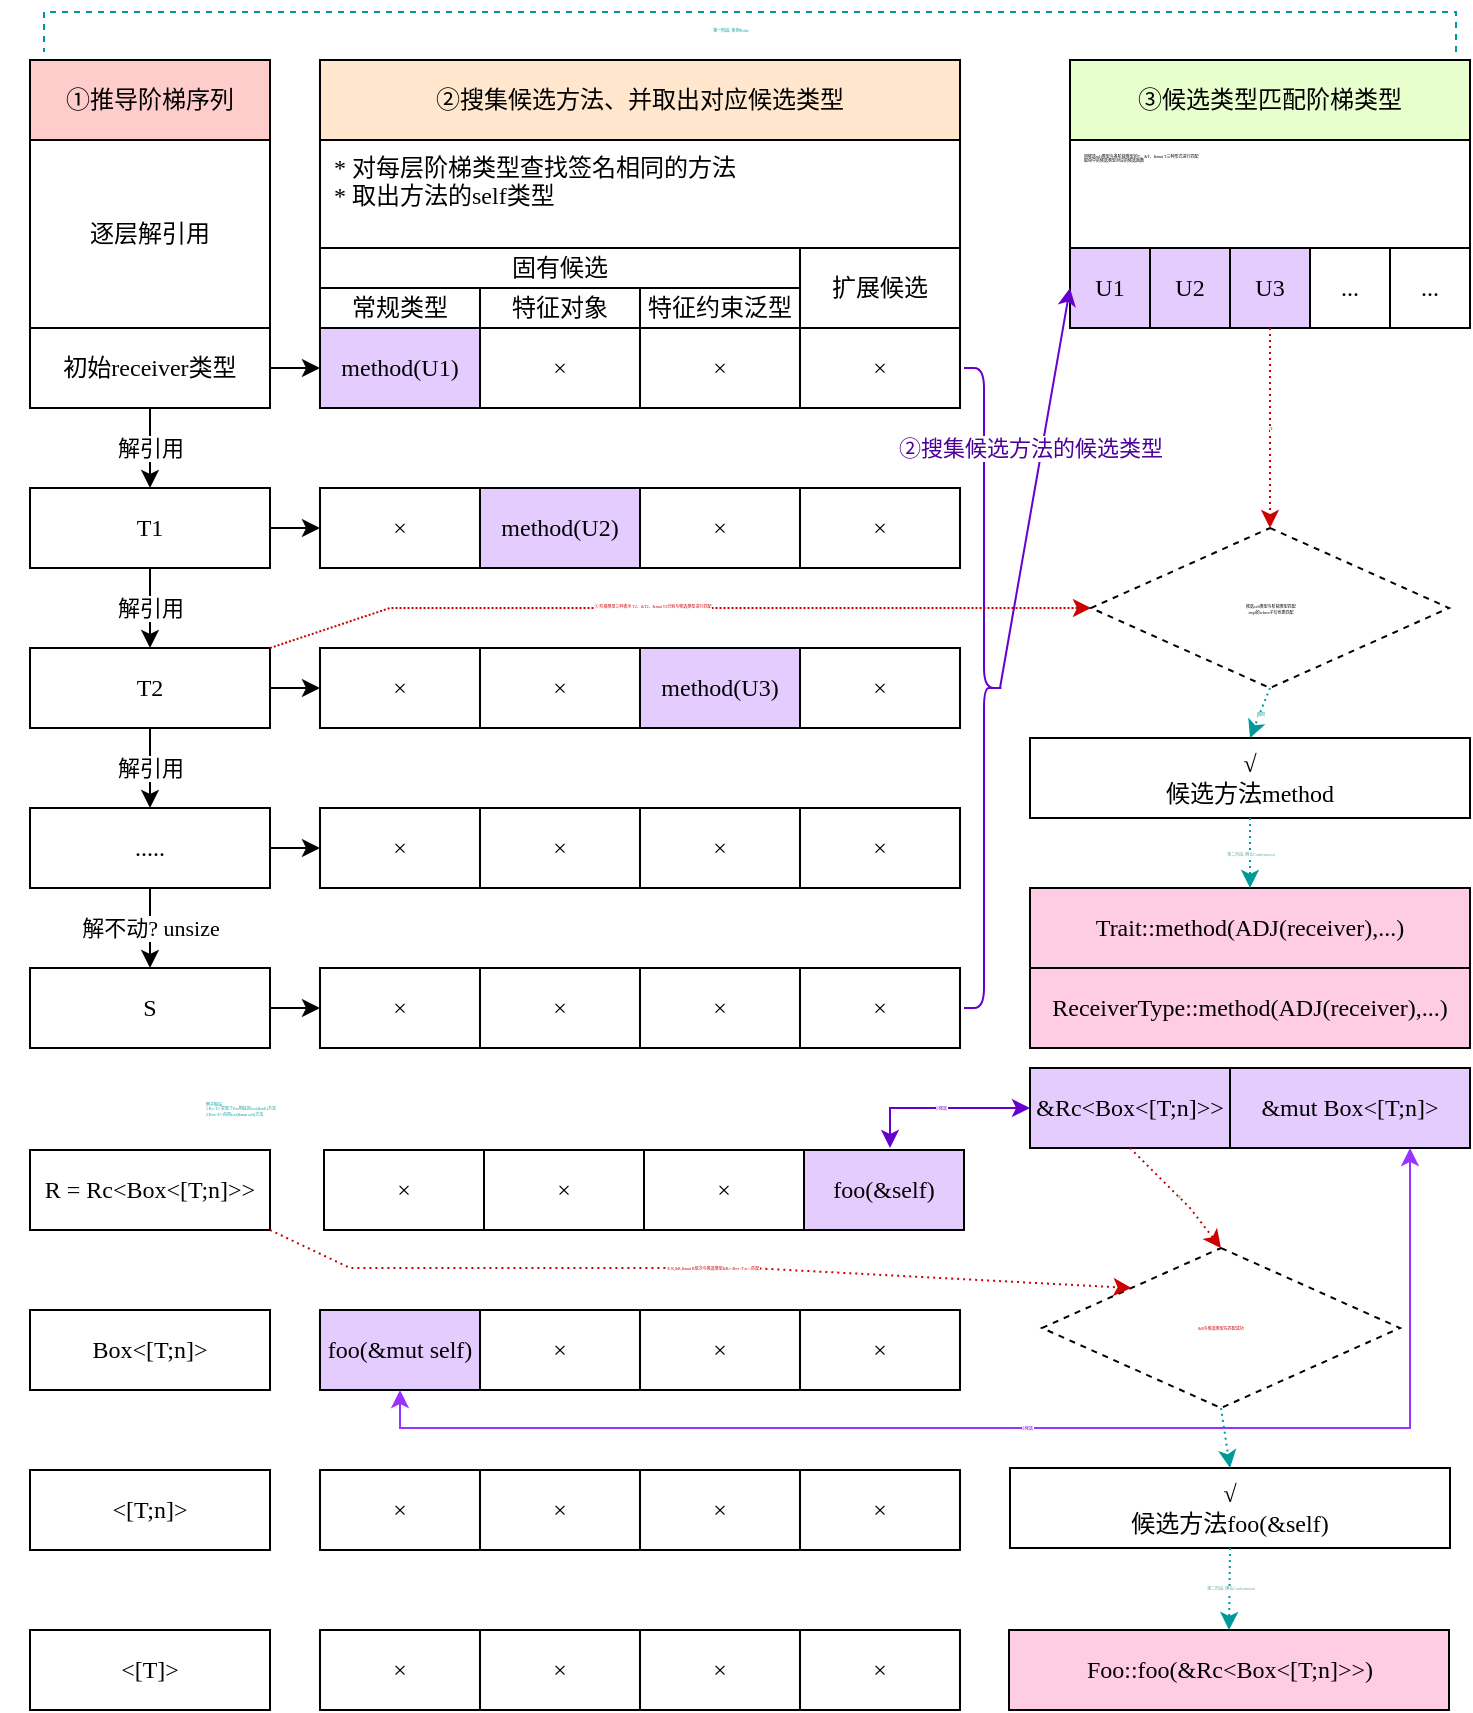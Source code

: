 <mxfile version="20.6.2" type="device"><diagram id="Sn-oRwMit3vJk5hkS-m0" name="第 1 页"><mxGraphModel dx="1718" dy="948" grid="0" gridSize="10" guides="1" tooltips="1" connect="1" arrows="1" fold="1" page="1" pageScale="1" pageWidth="827" pageHeight="1169" math="0" shadow="0"><root><mxCell id="0"/><mxCell id="1" parent="0"/><mxCell id="tW_epuvJnyyt-oAe9HP5-1" value="初始receiver类型" style="rounded=0;whiteSpace=wrap;html=1;fontFamily=Tahoma;" parent="1" vertex="1"><mxGeometry x="40" y="240" width="120" height="40" as="geometry"/></mxCell><mxCell id="tW_epuvJnyyt-oAe9HP5-2" value="逐层解引用" style="rounded=0;whiteSpace=wrap;html=1;align=center;verticalAlign=middle;fontFamily=Tahoma;" parent="1" vertex="1"><mxGeometry x="40" y="146" width="120" height="94" as="geometry"/></mxCell><mxCell id="tW_epuvJnyyt-oAe9HP5-3" value="T1" style="rounded=0;whiteSpace=wrap;html=1;fontFamily=Tahoma;" parent="1" vertex="1"><mxGeometry x="40" y="320" width="120" height="40" as="geometry"/></mxCell><mxCell id="tW_epuvJnyyt-oAe9HP5-4" value="T2" style="rounded=0;whiteSpace=wrap;html=1;fontFamily=Tahoma;" parent="1" vertex="1"><mxGeometry x="40" y="400" width="120" height="40" as="geometry"/></mxCell><mxCell id="tW_epuvJnyyt-oAe9HP5-5" value="解引用" style="endArrow=classic;html=1;rounded=0;exitX=0.5;exitY=1;exitDx=0;exitDy=0;entryX=0.5;entryY=0;entryDx=0;entryDy=0;fontFamily=Tahoma;" parent="1" source="tW_epuvJnyyt-oAe9HP5-1" target="tW_epuvJnyyt-oAe9HP5-3" edge="1"><mxGeometry width="50" height="50" relative="1" as="geometry"><mxPoint x="290" y="446" as="sourcePoint"/><mxPoint x="340" y="396" as="targetPoint"/></mxGeometry></mxCell><mxCell id="tW_epuvJnyyt-oAe9HP5-6" value="解引用" style="endArrow=classic;html=1;rounded=0;exitX=0.5;exitY=1;exitDx=0;exitDy=0;entryX=0.5;entryY=0;entryDx=0;entryDy=0;fontFamily=Tahoma;" parent="1" source="tW_epuvJnyyt-oAe9HP5-3" target="tW_epuvJnyyt-oAe9HP5-4" edge="1"><mxGeometry width="50" height="50" relative="1" as="geometry"><mxPoint x="430" y="496" as="sourcePoint"/><mxPoint x="480" y="446" as="targetPoint"/></mxGeometry></mxCell><mxCell id="tW_epuvJnyyt-oAe9HP5-7" value="S" style="rounded=0;whiteSpace=wrap;html=1;fontFamily=Tahoma;" parent="1" vertex="1"><mxGeometry x="40" y="560" width="120" height="40" as="geometry"/></mxCell><mxCell id="tW_epuvJnyyt-oAe9HP5-9" value="....." style="rounded=0;whiteSpace=wrap;html=1;fontFamily=Tahoma;" parent="1" vertex="1"><mxGeometry x="40" y="480" width="120" height="40" as="geometry"/></mxCell><mxCell id="tW_epuvJnyyt-oAe9HP5-10" value="解引用" style="endArrow=classic;html=1;rounded=0;exitX=0.5;exitY=1;exitDx=0;exitDy=0;entryX=0.5;entryY=0;entryDx=0;entryDy=0;fontFamily=Tahoma;" parent="1" source="tW_epuvJnyyt-oAe9HP5-4" target="tW_epuvJnyyt-oAe9HP5-9" edge="1"><mxGeometry width="50" height="50" relative="1" as="geometry"><mxPoint x="370" y="656" as="sourcePoint"/><mxPoint x="420" y="606" as="targetPoint"/></mxGeometry></mxCell><mxCell id="tW_epuvJnyyt-oAe9HP5-11" value="解不动? unsize" style="endArrow=classic;html=1;rounded=0;exitX=0.5;exitY=1;exitDx=0;exitDy=0;fontFamily=Tahoma;" parent="1" source="tW_epuvJnyyt-oAe9HP5-9" target="tW_epuvJnyyt-oAe9HP5-7" edge="1"><mxGeometry width="50" height="50" relative="1" as="geometry"><mxPoint x="320" y="646" as="sourcePoint"/><mxPoint x="370" y="596" as="targetPoint"/></mxGeometry></mxCell><mxCell id="tW_epuvJnyyt-oAe9HP5-14" value="* 对每层阶梯类型查找签名相同的方法&lt;br&gt;* 取出方法的self类型" style="rounded=0;whiteSpace=wrap;html=1;align=left;verticalAlign=top;fontFamily=Tahoma;spacingLeft=5;" parent="1" vertex="1"><mxGeometry x="185" y="146" width="320" height="94" as="geometry"/></mxCell><mxCell id="tW_epuvJnyyt-oAe9HP5-13" value="固有候选" style="rounded=0;whiteSpace=wrap;html=1;fontFamily=Tahoma;" parent="1" vertex="1"><mxGeometry x="185" y="200" width="240" height="20" as="geometry"/></mxCell><mxCell id="tW_epuvJnyyt-oAe9HP5-16" value="扩展候选" style="rounded=0;whiteSpace=wrap;html=1;fontFamily=Tahoma;" parent="1" vertex="1"><mxGeometry x="425" y="200" width="80" height="40" as="geometry"/></mxCell><mxCell id="tW_epuvJnyyt-oAe9HP5-17" value="×" style="rounded=0;whiteSpace=wrap;html=1;fontFamily=Tahoma;" parent="1" vertex="1"><mxGeometry x="185" y="320" width="80" height="40" as="geometry"/></mxCell><mxCell id="tW_epuvJnyyt-oAe9HP5-18" value="method(U2)" style="rounded=0;whiteSpace=wrap;html=1;fontFamily=Tahoma;fillColor=#E5CCFF;" parent="1" vertex="1"><mxGeometry x="265" y="320" width="80" height="40" as="geometry"/></mxCell><mxCell id="tW_epuvJnyyt-oAe9HP5-19" value="×" style="rounded=0;whiteSpace=wrap;html=1;fontFamily=Tahoma;" parent="1" vertex="1"><mxGeometry x="345" y="320" width="80" height="40" as="geometry"/></mxCell><mxCell id="tW_epuvJnyyt-oAe9HP5-20" value="×" style="rounded=0;whiteSpace=wrap;html=1;fontFamily=Tahoma;" parent="1" vertex="1"><mxGeometry x="185" y="400" width="80" height="40" as="geometry"/></mxCell><mxCell id="tW_epuvJnyyt-oAe9HP5-21" value="×" style="rounded=0;whiteSpace=wrap;html=1;fontFamily=Tahoma;" parent="1" vertex="1"><mxGeometry x="265" y="400" width="80" height="40" as="geometry"/></mxCell><mxCell id="tW_epuvJnyyt-oAe9HP5-22" value="method(U3)" style="rounded=0;whiteSpace=wrap;html=1;fontFamily=Tahoma;fillColor=#E5CCFF;" parent="1" vertex="1"><mxGeometry x="345" y="400" width="80" height="40" as="geometry"/></mxCell><mxCell id="tW_epuvJnyyt-oAe9HP5-23" value="×" style="rounded=0;whiteSpace=wrap;html=1;fontFamily=Tahoma;" parent="1" vertex="1"><mxGeometry x="185" y="480" width="80" height="40" as="geometry"/></mxCell><mxCell id="tW_epuvJnyyt-oAe9HP5-24" value="×" style="rounded=0;whiteSpace=wrap;html=1;fontFamily=Tahoma;" parent="1" vertex="1"><mxGeometry x="265" y="480" width="80" height="40" as="geometry"/></mxCell><mxCell id="tW_epuvJnyyt-oAe9HP5-25" value="×" style="rounded=0;whiteSpace=wrap;html=1;fontFamily=Tahoma;" parent="1" vertex="1"><mxGeometry x="345" y="480" width="80" height="40" as="geometry"/></mxCell><mxCell id="tW_epuvJnyyt-oAe9HP5-26" value="×" style="rounded=0;whiteSpace=wrap;html=1;fontFamily=Tahoma;" parent="1" vertex="1"><mxGeometry x="185" y="560" width="80" height="40" as="geometry"/></mxCell><mxCell id="tW_epuvJnyyt-oAe9HP5-27" value="×" style="rounded=0;whiteSpace=wrap;html=1;fontFamily=Tahoma;" parent="1" vertex="1"><mxGeometry x="265" y="560" width="80" height="40" as="geometry"/></mxCell><mxCell id="tW_epuvJnyyt-oAe9HP5-28" value="×" style="rounded=0;whiteSpace=wrap;html=1;fontFamily=Tahoma;" parent="1" vertex="1"><mxGeometry x="345" y="560" width="80" height="40" as="geometry"/></mxCell><mxCell id="tW_epuvJnyyt-oAe9HP5-29" value="①推导阶梯序列" style="rounded=0;whiteSpace=wrap;html=1;fontFamily=Tahoma;fillColor=#FFCCCC;" parent="1" vertex="1"><mxGeometry x="40" y="106" width="120" height="40" as="geometry"/></mxCell><mxCell id="tW_epuvJnyyt-oAe9HP5-30" value="②搜集候选方法、并取出对应候选类型" style="rounded=0;whiteSpace=wrap;html=1;fontFamily=Tahoma;fillColor=#FFE6CC;" parent="1" vertex="1"><mxGeometry x="185" y="106" width="320" height="40" as="geometry"/></mxCell><mxCell id="tW_epuvJnyyt-oAe9HP5-31" value="常规类型" style="rounded=0;whiteSpace=wrap;html=1;fontFamily=Tahoma;" parent="1" vertex="1"><mxGeometry x="185" y="220" width="80" height="20" as="geometry"/></mxCell><mxCell id="tW_epuvJnyyt-oAe9HP5-32" value="特征对象" style="rounded=0;whiteSpace=wrap;html=1;fontFamily=Tahoma;" parent="1" vertex="1"><mxGeometry x="265" y="220" width="80" height="20" as="geometry"/></mxCell><mxCell id="tW_epuvJnyyt-oAe9HP5-33" value="特征约束泛型" style="rounded=0;whiteSpace=wrap;html=1;fontFamily=Tahoma;" parent="1" vertex="1"><mxGeometry x="345" y="220" width="80" height="20" as="geometry"/></mxCell><mxCell id="tW_epuvJnyyt-oAe9HP5-34" value="" style="endArrow=classic;html=1;rounded=0;exitX=1;exitY=0.5;exitDx=0;exitDy=0;fontFamily=Tahoma;" parent="1" source="tW_epuvJnyyt-oAe9HP5-3" target="tW_epuvJnyyt-oAe9HP5-17" edge="1"><mxGeometry width="50" height="50" relative="1" as="geometry"><mxPoint x="-30" y="430" as="sourcePoint"/><mxPoint x="20" y="380" as="targetPoint"/></mxGeometry></mxCell><mxCell id="tW_epuvJnyyt-oAe9HP5-35" value="" style="endArrow=classic;html=1;rounded=0;exitX=1;exitY=0.5;exitDx=0;exitDy=0;entryX=0;entryY=0.5;entryDx=0;entryDy=0;fontFamily=Tahoma;" parent="1" source="tW_epuvJnyyt-oAe9HP5-4" target="tW_epuvJnyyt-oAe9HP5-20" edge="1"><mxGeometry width="50" height="50" relative="1" as="geometry"><mxPoint x="170" y="356" as="sourcePoint"/><mxPoint x="210.0" y="356" as="targetPoint"/></mxGeometry></mxCell><mxCell id="tW_epuvJnyyt-oAe9HP5-36" value="" style="endArrow=classic;html=1;rounded=0;exitX=1;exitY=0.5;exitDx=0;exitDy=0;entryX=0;entryY=0.5;entryDx=0;entryDy=0;fontFamily=Tahoma;" parent="1" source="tW_epuvJnyyt-oAe9HP5-9" target="tW_epuvJnyyt-oAe9HP5-23" edge="1"><mxGeometry width="50" height="50" relative="1" as="geometry"><mxPoint x="180" y="366" as="sourcePoint"/><mxPoint x="220.0" y="366" as="targetPoint"/></mxGeometry></mxCell><mxCell id="tW_epuvJnyyt-oAe9HP5-37" value="" style="endArrow=classic;html=1;rounded=0;exitX=1;exitY=0.5;exitDx=0;exitDy=0;entryX=0;entryY=0.5;entryDx=0;entryDy=0;fontFamily=Tahoma;" parent="1" source="tW_epuvJnyyt-oAe9HP5-7" target="tW_epuvJnyyt-oAe9HP5-26" edge="1"><mxGeometry width="50" height="50" relative="1" as="geometry"><mxPoint x="170" y="516" as="sourcePoint"/><mxPoint x="210.0" y="516" as="targetPoint"/></mxGeometry></mxCell><mxCell id="tW_epuvJnyyt-oAe9HP5-45" value="×" style="rounded=0;whiteSpace=wrap;html=1;fontFamily=Tahoma;" parent="1" vertex="1"><mxGeometry x="425" y="320" width="80" height="40" as="geometry"/></mxCell><mxCell id="tW_epuvJnyyt-oAe9HP5-46" value="×" style="rounded=0;whiteSpace=wrap;html=1;fontFamily=Tahoma;" parent="1" vertex="1"><mxGeometry x="425" y="400" width="80" height="40" as="geometry"/></mxCell><mxCell id="tW_epuvJnyyt-oAe9HP5-47" value="×" style="rounded=0;whiteSpace=wrap;html=1;fontFamily=Tahoma;" parent="1" vertex="1"><mxGeometry x="425" y="480" width="80" height="40" as="geometry"/></mxCell><mxCell id="tW_epuvJnyyt-oAe9HP5-48" value="×" style="rounded=0;whiteSpace=wrap;html=1;fontFamily=Tahoma;" parent="1" vertex="1"><mxGeometry x="425" y="560" width="80" height="40" as="geometry"/></mxCell><mxCell id="tW_epuvJnyyt-oAe9HP5-49" value="method(U1)" style="rounded=0;whiteSpace=wrap;html=1;fontFamily=Tahoma;fillColor=#E5CCFF;" parent="1" vertex="1"><mxGeometry x="185" y="240" width="80" height="40" as="geometry"/></mxCell><mxCell id="tW_epuvJnyyt-oAe9HP5-50" value="" style="rounded=0;whiteSpace=wrap;html=1;fontFamily=Tahoma;" parent="1" vertex="1"><mxGeometry x="265" y="240" width="80" height="40" as="geometry"/></mxCell><mxCell id="tW_epuvJnyyt-oAe9HP5-51" value="×" style="rounded=0;whiteSpace=wrap;html=1;fontFamily=Tahoma;" parent="1" vertex="1"><mxGeometry x="265" y="240" width="80" height="40" as="geometry"/></mxCell><mxCell id="tW_epuvJnyyt-oAe9HP5-52" value="×" style="rounded=0;whiteSpace=wrap;html=1;fontFamily=Tahoma;" parent="1" vertex="1"><mxGeometry x="345" y="240" width="80" height="40" as="geometry"/></mxCell><mxCell id="tW_epuvJnyyt-oAe9HP5-53" value="×" style="rounded=0;whiteSpace=wrap;html=1;fontFamily=Tahoma;" parent="1" vertex="1"><mxGeometry x="425" y="240" width="80" height="40" as="geometry"/></mxCell><mxCell id="tW_epuvJnyyt-oAe9HP5-54" value="用候选self类型与各阶梯类型的T、&amp;amp;T、&amp;amp;mut T三种形式进行匹配&lt;br&gt;取命中的候选类型对应的候选函数" style="rounded=0;whiteSpace=wrap;html=1;align=left;verticalAlign=top;fontFamily=Tahoma;fontSize=2;spacingLeft=5;" parent="1" vertex="1"><mxGeometry x="560" y="146" width="200" height="94" as="geometry"/></mxCell><mxCell id="tW_epuvJnyyt-oAe9HP5-55" value="③候选类型匹配阶梯类型" style="rounded=0;whiteSpace=wrap;html=1;fontFamily=Tahoma;fillColor=#E6FFCC;" parent="1" vertex="1"><mxGeometry x="560" y="106" width="200" height="40" as="geometry"/></mxCell><mxCell id="tW_epuvJnyyt-oAe9HP5-56" value="" style="shape=curlyBracket;whiteSpace=wrap;html=1;rounded=1;flipH=1;labelPosition=right;verticalLabelPosition=middle;align=left;verticalAlign=middle;fontFamily=Tahoma;strokeColor=#6600CC;fillColor=#6600CC;" parent="1" vertex="1"><mxGeometry x="507" y="260" width="20" height="320" as="geometry"/></mxCell><mxCell id="tW_epuvJnyyt-oAe9HP5-57" value="U2" style="rounded=0;whiteSpace=wrap;html=1;fontFamily=Tahoma;fillColor=#E5CCFF;" parent="1" vertex="1"><mxGeometry x="600" y="200" width="40" height="40" as="geometry"/></mxCell><mxCell id="tW_epuvJnyyt-oAe9HP5-58" value="U1" style="rounded=0;whiteSpace=wrap;html=1;fontFamily=Tahoma;fillColor=#E5CCFF;" parent="1" vertex="1"><mxGeometry x="560" y="200" width="40" height="40" as="geometry"/></mxCell><mxCell id="tW_epuvJnyyt-oAe9HP5-59" value="U3" style="rounded=0;whiteSpace=wrap;html=1;fontFamily=Tahoma;fillColor=#E5CCFF;" parent="1" vertex="1"><mxGeometry x="640" y="200" width="40" height="40" as="geometry"/></mxCell><mxCell id="tW_epuvJnyyt-oAe9HP5-60" value="&lt;font&gt;②搜集候选方法的候选类型&lt;/font&gt;" style="endArrow=classic;html=1;rounded=0;fontFamily=Tahoma;entryX=0;entryY=0.5;entryDx=0;entryDy=0;strokeColor=#6600CC;exitX=0.1;exitY=0.5;exitDx=0;exitDy=0;exitPerimeter=0;fontColor=#4C0099;" parent="1" source="tW_epuvJnyyt-oAe9HP5-56" target="tW_epuvJnyyt-oAe9HP5-58" edge="1"><mxGeometry x="0.19" y="6" width="50" height="50" relative="1" as="geometry"><mxPoint x="570" y="480" as="sourcePoint"/><mxPoint x="620" y="430" as="targetPoint"/><mxPoint as="offset"/></mxGeometry></mxCell><mxCell id="tW_epuvJnyyt-oAe9HP5-61" value="" style="endArrow=classic;html=1;rounded=0;exitX=1;exitY=0.5;exitDx=0;exitDy=0;fontFamily=Tahoma;entryX=0;entryY=0.5;entryDx=0;entryDy=0;" parent="1" source="tW_epuvJnyyt-oAe9HP5-1" target="tW_epuvJnyyt-oAe9HP5-49" edge="1"><mxGeometry width="50" height="50" relative="1" as="geometry"><mxPoint x="170" y="350" as="sourcePoint"/><mxPoint x="210" y="350" as="targetPoint"/></mxGeometry></mxCell><mxCell id="tW_epuvJnyyt-oAe9HP5-62" value="..." style="rounded=0;whiteSpace=wrap;html=1;fontFamily=Tahoma;" parent="1" vertex="1"><mxGeometry x="680" y="200" width="40" height="40" as="geometry"/></mxCell><mxCell id="tW_epuvJnyyt-oAe9HP5-63" value="..." style="rounded=0;whiteSpace=wrap;html=1;fontFamily=Tahoma;" parent="1" vertex="1"><mxGeometry x="720" y="200" width="40" height="40" as="geometry"/></mxCell><mxCell id="tW_epuvJnyyt-oAe9HP5-64" value="√&lt;br&gt;候选方法method" style="rounded=0;whiteSpace=wrap;html=1;fontFamily=Tahoma;" parent="1" vertex="1"><mxGeometry x="540" y="445" width="220" height="40" as="geometry"/></mxCell><mxCell id="tW_epuvJnyyt-oAe9HP5-66" value="Trait::method(ADJ(receiver),...)" style="rounded=0;whiteSpace=wrap;html=1;fontFamily=Tahoma;fillColor=#FFCCE6;" parent="1" vertex="1"><mxGeometry x="540" y="520" width="220" height="40" as="geometry"/></mxCell><mxCell id="tW_epuvJnyyt-oAe9HP5-67" value="" style="endArrow=classic;html=1;rounded=0;fontFamily=Tahoma;fontSize=2;entryX=0;entryY=0.5;entryDx=0;entryDy=0;exitX=1;exitY=0;exitDx=0;exitDy=0;strokeColor=#CC0000;dashed=1;dashPattern=1 1;fontColor=#CC0000;" parent="1" source="tW_epuvJnyyt-oAe9HP5-4" target="tW_epuvJnyyt-oAe9HP5-74" edge="1"><mxGeometry width="50" height="50" relative="1" as="geometry"><mxPoint x="570" y="470" as="sourcePoint"/><mxPoint x="620" y="420" as="targetPoint"/><Array as="points"><mxPoint x="220" y="380"/><mxPoint x="280" y="380"/><mxPoint x="400" y="380"/><mxPoint x="530" y="380"/></Array></mxGeometry></mxCell><mxCell id="tW_epuvJnyyt-oAe9HP5-68" value="&lt;font&gt;③ 阶梯类型三种表示 T2、&amp;amp;T2、&amp;amp;mut T2&lt;/font&gt;&lt;span style=&quot;&quot;&gt;分别与&lt;/span&gt;&lt;span style=&quot;&quot;&gt;候选类型&lt;/span&gt;&lt;font&gt;进行匹配&lt;/font&gt;" style="edgeLabel;html=1;align=center;verticalAlign=middle;resizable=0;points=[];fontSize=2;fontFamily=Tahoma;fontColor=#CC0000;" parent="tW_epuvJnyyt-oAe9HP5-67" vertex="1" connectable="0"><mxGeometry x="0.007" y="1" relative="1" as="geometry"><mxPoint x="-15" as="offset"/></mxGeometry></mxCell><mxCell id="tW_epuvJnyyt-oAe9HP5-69" value="ReceiverType::method(ADJ(receiver),...)" style="rounded=0;whiteSpace=wrap;html=1;fontFamily=Tahoma;fillColor=#FFCCE6;" parent="1" vertex="1"><mxGeometry x="540" y="560" width="220" height="40" as="geometry"/></mxCell><mxCell id="tW_epuvJnyyt-oAe9HP5-70" value="&lt;font color=&quot;#67ab9f&quot;&gt;第二阶段: 确认Confirmation&lt;/font&gt;" style="endArrow=classic;html=1;rounded=0;fontFamily=Tahoma;fontSize=2;exitX=0.5;exitY=1;exitDx=0;exitDy=0;entryX=0.5;entryY=0;entryDx=0;entryDy=0;strokeColor=#009999;dashed=1;dashPattern=1 2;" parent="1" source="tW_epuvJnyyt-oAe9HP5-64" target="tW_epuvJnyyt-oAe9HP5-66" edge="1"><mxGeometry width="50" height="50" relative="1" as="geometry"><mxPoint x="570" y="530" as="sourcePoint"/><mxPoint x="620" y="480" as="targetPoint"/></mxGeometry></mxCell><mxCell id="tW_epuvJnyyt-oAe9HP5-71" value="" style="strokeWidth=1;html=1;shape=mxgraph.flowchart.annotation_1;align=left;pointerEvents=1;strokeColor=#009999;fontFamily=Tahoma;fontSize=2;fontColor=#FF3399;fillColor=#FFCCE6;rotation=90;dashed=1;" parent="1" vertex="1"><mxGeometry x="390" y="-261" width="20" height="706" as="geometry"/></mxCell><mxCell id="tW_epuvJnyyt-oAe9HP5-72" value="&lt;font color=&quot;#009999&quot;&gt;第一阶段: 侦测Probe&lt;/font&gt;" style="text;html=1;align=center;verticalAlign=middle;resizable=0;points=[];autosize=1;strokeColor=none;fillColor=none;fontSize=2;fontFamily=Tahoma;fontColor=#FF3399;" parent="1" vertex="1"><mxGeometry x="325" y="76" width="130" height="30" as="geometry"/></mxCell><mxCell id="tW_epuvJnyyt-oAe9HP5-74" value="&lt;font color=&quot;#000000&quot;&gt;候选self类型与阶梯类型匹配&lt;br&gt;impl的where子句也要匹配&lt;br&gt;&lt;/font&gt;" style="rhombus;whiteSpace=wrap;html=1;dashed=1;strokeColor=#000000;strokeWidth=1;fontFamily=Tahoma;fontSize=2;fontColor=#009999;fillColor=none;" parent="1" vertex="1"><mxGeometry x="570.5" y="340" width="179" height="80" as="geometry"/></mxCell><mxCell id="tW_epuvJnyyt-oAe9HP5-79" value="③" style="endArrow=classic;html=1;rounded=0;dashed=1;strokeColor=#CC0000;fontFamily=Tahoma;fontSize=2;fontColor=#CC0000;exitX=0.5;exitY=1;exitDx=0;exitDy=0;entryX=0.5;entryY=0;entryDx=0;entryDy=0;dashPattern=1 2;" parent="1" source="tW_epuvJnyyt-oAe9HP5-59" target="tW_epuvJnyyt-oAe9HP5-74" edge="1"><mxGeometry width="50" height="50" relative="1" as="geometry"><mxPoint x="567" y="439" as="sourcePoint"/><mxPoint x="617" y="389" as="targetPoint"/></mxGeometry></mxCell><mxCell id="tW_epuvJnyyt-oAe9HP5-80" value="相同" style="endArrow=classic;html=1;rounded=0;dashed=1;strokeColor=#009999;fontFamily=Tahoma;fontSize=2;fontColor=#009999;exitX=0.5;exitY=1;exitDx=0;exitDy=0;entryX=0.5;entryY=0;entryDx=0;entryDy=0;dashPattern=1 2;" parent="1" source="tW_epuvJnyyt-oAe9HP5-74" target="tW_epuvJnyyt-oAe9HP5-64" edge="1"><mxGeometry width="50" height="50" relative="1" as="geometry"><mxPoint x="567" y="439" as="sourcePoint"/><mxPoint x="617" y="389" as="targetPoint"/></mxGeometry></mxCell><mxCell id="tW_epuvJnyyt-oAe9HP5-81" value="R = Rc&amp;lt;Box&amp;lt;[T;n]&amp;gt;&amp;gt;" style="rounded=0;whiteSpace=wrap;html=1;fontFamily=Tahoma;" parent="1" vertex="1"><mxGeometry x="40" y="651" width="120" height="40" as="geometry"/></mxCell><mxCell id="tW_epuvJnyyt-oAe9HP5-82" value="Box&amp;lt;[T;n]&amp;gt;" style="rounded=0;whiteSpace=wrap;html=1;fontFamily=Tahoma;" parent="1" vertex="1"><mxGeometry x="40" y="731" width="120" height="40" as="geometry"/></mxCell><mxCell id="tW_epuvJnyyt-oAe9HP5-83" value="&amp;lt;[T;n]&amp;gt;" style="rounded=0;whiteSpace=wrap;html=1;fontFamily=Tahoma;" parent="1" vertex="1"><mxGeometry x="40" y="811" width="120" height="40" as="geometry"/></mxCell><mxCell id="tW_epuvJnyyt-oAe9HP5-84" value="&amp;lt;[T]&amp;gt;" style="rounded=0;whiteSpace=wrap;html=1;fontFamily=Tahoma;" parent="1" vertex="1"><mxGeometry x="40" y="891" width="120" height="40" as="geometry"/></mxCell><mxCell id="tW_epuvJnyyt-oAe9HP5-85" value="×" style="rounded=0;whiteSpace=wrap;html=1;fontFamily=Tahoma;" parent="1" vertex="1"><mxGeometry x="187" y="651" width="80" height="40" as="geometry"/></mxCell><mxCell id="tW_epuvJnyyt-oAe9HP5-86" value="×" style="rounded=0;whiteSpace=wrap;html=1;fontFamily=Tahoma;" parent="1" vertex="1"><mxGeometry x="267" y="651" width="80" height="40" as="geometry"/></mxCell><mxCell id="tW_epuvJnyyt-oAe9HP5-87" value="×" style="rounded=0;whiteSpace=wrap;html=1;fontFamily=Tahoma;" parent="1" vertex="1"><mxGeometry x="347" y="651" width="80" height="40" as="geometry"/></mxCell><mxCell id="tW_epuvJnyyt-oAe9HP5-88" value="foo(&amp;amp;self)" style="rounded=0;whiteSpace=wrap;html=1;fontFamily=Tahoma;fillColor=#E5CCFF;" parent="1" vertex="1"><mxGeometry x="427" y="651" width="80" height="40" as="geometry"/></mxCell><mxCell id="tW_epuvJnyyt-oAe9HP5-89" value="foo(&amp;amp;mut self)" style="rounded=0;whiteSpace=wrap;html=1;fontFamily=Tahoma;fillColor=#E5CCFF;" parent="1" vertex="1"><mxGeometry x="185" y="731" width="80" height="40" as="geometry"/></mxCell><mxCell id="tW_epuvJnyyt-oAe9HP5-90" value="×" style="rounded=0;whiteSpace=wrap;html=1;fontFamily=Tahoma;" parent="1" vertex="1"><mxGeometry x="265" y="731" width="80" height="40" as="geometry"/></mxCell><mxCell id="tW_epuvJnyyt-oAe9HP5-91" value="×" style="rounded=0;whiteSpace=wrap;html=1;fontFamily=Tahoma;" parent="1" vertex="1"><mxGeometry x="345" y="731" width="80" height="40" as="geometry"/></mxCell><mxCell id="tW_epuvJnyyt-oAe9HP5-92" value="×" style="rounded=0;whiteSpace=wrap;html=1;fontFamily=Tahoma;" parent="1" vertex="1"><mxGeometry x="425" y="731" width="80" height="40" as="geometry"/></mxCell><mxCell id="tW_epuvJnyyt-oAe9HP5-93" value="×" style="rounded=0;whiteSpace=wrap;html=1;fontFamily=Tahoma;" parent="1" vertex="1"><mxGeometry x="185" y="811" width="80" height="40" as="geometry"/></mxCell><mxCell id="tW_epuvJnyyt-oAe9HP5-94" value="×" style="rounded=0;whiteSpace=wrap;html=1;fontFamily=Tahoma;" parent="1" vertex="1"><mxGeometry x="265" y="811" width="80" height="40" as="geometry"/></mxCell><mxCell id="tW_epuvJnyyt-oAe9HP5-95" value="×" style="rounded=0;whiteSpace=wrap;html=1;fontFamily=Tahoma;" parent="1" vertex="1"><mxGeometry x="345" y="811" width="80" height="40" as="geometry"/></mxCell><mxCell id="tW_epuvJnyyt-oAe9HP5-96" value="×" style="rounded=0;whiteSpace=wrap;html=1;fontFamily=Tahoma;" parent="1" vertex="1"><mxGeometry x="425" y="811" width="80" height="40" as="geometry"/></mxCell><mxCell id="tW_epuvJnyyt-oAe9HP5-97" value="×" style="rounded=0;whiteSpace=wrap;html=1;fontFamily=Tahoma;" parent="1" vertex="1"><mxGeometry x="185" y="891" width="80" height="40" as="geometry"/></mxCell><mxCell id="tW_epuvJnyyt-oAe9HP5-98" value="×" style="rounded=0;whiteSpace=wrap;html=1;fontFamily=Tahoma;" parent="1" vertex="1"><mxGeometry x="265" y="891" width="80" height="40" as="geometry"/></mxCell><mxCell id="tW_epuvJnyyt-oAe9HP5-99" value="×" style="rounded=0;whiteSpace=wrap;html=1;fontFamily=Tahoma;" parent="1" vertex="1"><mxGeometry x="345" y="891" width="80" height="40" as="geometry"/></mxCell><mxCell id="tW_epuvJnyyt-oAe9HP5-100" value="×" style="rounded=0;whiteSpace=wrap;html=1;fontFamily=Tahoma;" parent="1" vertex="1"><mxGeometry x="425" y="891" width="80" height="40" as="geometry"/></mxCell><mxCell id="tW_epuvJnyyt-oAe9HP5-101" value="&amp;amp;mut Box&amp;lt;[T;n]&amp;gt;" style="rounded=0;whiteSpace=wrap;html=1;fontFamily=Tahoma;fillColor=#E5CCFF;" parent="1" vertex="1"><mxGeometry x="640" y="610" width="120" height="40" as="geometry"/></mxCell><mxCell id="tW_epuvJnyyt-oAe9HP5-102" value="&amp;amp;Rc&amp;lt;Box&amp;lt;[T;n]&amp;gt;&amp;gt;" style="rounded=0;whiteSpace=wrap;html=1;fontFamily=Tahoma;fillColor=#E5CCFF;" parent="1" vertex="1"><mxGeometry x="540" y="610" width="100" height="40" as="geometry"/></mxCell><mxCell id="tW_epuvJnyyt-oAe9HP5-107" value="&lt;span style=&quot;color: rgb(204, 0, 0); background-color: rgb(255, 255, 255);&quot;&gt;&amp;amp;R与候选类型先匹配成功&lt;/span&gt;" style="rhombus;whiteSpace=wrap;html=1;dashed=1;strokeColor=#000000;strokeWidth=1;fontFamily=Tahoma;fontSize=2;fontColor=#009999;fillColor=none;" parent="1" vertex="1"><mxGeometry x="546" y="700" width="179" height="80" as="geometry"/></mxCell><mxCell id="tW_epuvJnyyt-oAe9HP5-108" value="③" style="endArrow=classic;html=1;rounded=0;dashed=1;dashPattern=1 2;strokeColor=#CC0000;fontFamily=Tahoma;fontSize=2;fontColor=#CC0000;exitX=0.5;exitY=1;exitDx=0;exitDy=0;entryX=0.5;entryY=0;entryDx=0;entryDy=0;" parent="1" source="tW_epuvJnyyt-oAe9HP5-102" target="tW_epuvJnyyt-oAe9HP5-107" edge="1"><mxGeometry width="50" height="50" relative="1" as="geometry"><mxPoint x="590" y="660" as="sourcePoint"/><mxPoint x="640" y="610" as="targetPoint"/><Array as="points"><mxPoint x="620" y="680"/></Array></mxGeometry></mxCell><mxCell id="tW_epuvJnyyt-oAe9HP5-109" value="" style="endArrow=classic;html=1;rounded=0;dashed=1;dashPattern=1 2;strokeColor=#CC0000;fontFamily=Tahoma;fontSize=2;fontColor=#CC0000;exitX=1;exitY=1;exitDx=0;exitDy=0;entryX=0;entryY=0;entryDx=0;entryDy=0;" parent="1" source="tW_epuvJnyyt-oAe9HP5-81" target="tW_epuvJnyyt-oAe9HP5-107" edge="1"><mxGeometry width="50" height="50" relative="1" as="geometry"><mxPoint x="590" y="660" as="sourcePoint"/><mxPoint x="640" y="610" as="targetPoint"/><Array as="points"><mxPoint x="200" y="710"/><mxPoint x="290" y="710"/><mxPoint x="400" y="710"/></Array></mxGeometry></mxCell><mxCell id="tW_epuvJnyyt-oAe9HP5-111" value="③ R,&amp;amp;R,&amp;amp;mut R依次与候选类型&amp;amp;Rc&amp;lt;Box&amp;lt;T;n&amp;gt;&amp;gt;匹配" style="edgeLabel;html=1;align=center;verticalAlign=middle;resizable=0;points=[];fontSize=2;fontFamily=Tahoma;fontColor=#CC0000;" parent="tW_epuvJnyyt-oAe9HP5-109" vertex="1" connectable="0"><mxGeometry x="0.036" relative="1" as="geometry"><mxPoint as="offset"/></mxGeometry></mxCell><mxCell id="tW_epuvJnyyt-oAe9HP5-112" value="√&lt;br&gt;候选方法foo(&amp;amp;self)" style="rounded=0;whiteSpace=wrap;html=1;fontFamily=Tahoma;" parent="1" vertex="1"><mxGeometry x="530" y="810" width="220" height="40" as="geometry"/></mxCell><mxCell id="tW_epuvJnyyt-oAe9HP5-113" value="Foo::foo(&amp;amp;Rc&amp;lt;Box&amp;lt;[T;n]&amp;gt;&amp;gt;)" style="rounded=0;whiteSpace=wrap;html=1;fontFamily=Tahoma;fillColor=#FFCCE6;" parent="1" vertex="1"><mxGeometry x="529.5" y="891" width="220" height="40" as="geometry"/></mxCell><mxCell id="tW_epuvJnyyt-oAe9HP5-114" value="&lt;font color=&quot;#67ab9f&quot;&gt;第二阶段: 确认Confirmation&lt;/font&gt;" style="endArrow=classic;html=1;rounded=0;fontFamily=Tahoma;fontSize=2;exitX=0.5;exitY=1;exitDx=0;exitDy=0;entryX=0.5;entryY=0;entryDx=0;entryDy=0;strokeColor=#009999;dashed=1;dashPattern=1 2;" parent="1" source="tW_epuvJnyyt-oAe9HP5-112" target="tW_epuvJnyyt-oAe9HP5-113" edge="1"><mxGeometry width="50" height="50" relative="1" as="geometry"><mxPoint x="559.5" y="901" as="sourcePoint"/><mxPoint x="609.5" y="851" as="targetPoint"/></mxGeometry></mxCell><mxCell id="tW_epuvJnyyt-oAe9HP5-116" value="" style="endArrow=classic;html=1;rounded=0;dashed=1;dashPattern=1 2;strokeColor=#009999;fontFamily=Tahoma;fontSize=2;fontColor=#CC0000;exitX=0.5;exitY=1;exitDx=0;exitDy=0;entryX=0.5;entryY=0;entryDx=0;entryDy=0;" parent="1" source="tW_epuvJnyyt-oAe9HP5-107" target="tW_epuvJnyyt-oAe9HP5-112" edge="1"><mxGeometry width="50" height="50" relative="1" as="geometry"><mxPoint x="590" y="580" as="sourcePoint"/><mxPoint x="640" y="530" as="targetPoint"/></mxGeometry></mxCell><mxCell id="tW_epuvJnyyt-oAe9HP5-117" value="&lt;div style=&quot;text-align: left;&quot;&gt;&lt;span style=&quot;background-color: initial;&quot;&gt;&lt;font color=&quot;#009999&quot;&gt;例子假设&lt;/font&gt;&lt;/span&gt;&lt;/div&gt;&lt;div style=&quot;text-align: left;&quot;&gt;&lt;span style=&quot;background-color: initial;&quot;&gt;&lt;font color=&quot;#009999&quot;&gt;1.Rc&amp;lt;U&amp;gt;实现了Foo特征的foo(&amp;amp;self)方法&lt;/font&gt;&lt;/span&gt;&lt;/div&gt;&lt;div style=&quot;text-align: left;&quot;&gt;&lt;span style=&quot;background-color: initial;&quot;&gt;&lt;font color=&quot;#009999&quot;&gt;2.Box&amp;lt;U&amp;gt;自带foo(&amp;amp;mut self)方法&lt;/font&gt;&lt;/span&gt;&lt;/div&gt;" style="text;html=1;align=center;verticalAlign=middle;resizable=0;points=[];autosize=1;strokeColor=none;fillColor=none;fontSize=2;fontFamily=Tahoma;fontColor=#CC0000;" parent="1" vertex="1"><mxGeometry x="25" y="600" width="240" height="60" as="geometry"/></mxCell><mxCell id="tW_epuvJnyyt-oAe9HP5-118" value="②候选" style="endArrow=classic;startArrow=classic;html=1;rounded=0;strokeColor=#6600CC;fontFamily=Tahoma;fontSize=2;fontColor=#6600CC;entryX=0;entryY=0.5;entryDx=0;entryDy=0;" parent="1" target="tW_epuvJnyyt-oAe9HP5-102" edge="1"><mxGeometry width="50" height="50" relative="1" as="geometry"><mxPoint x="470" y="650" as="sourcePoint"/><mxPoint x="640" y="510" as="targetPoint"/><Array as="points"><mxPoint x="470" y="630"/></Array></mxGeometry></mxCell><mxCell id="tW_epuvJnyyt-oAe9HP5-119" value="②候选" style="endArrow=classic;startArrow=classic;html=1;rounded=0;strokeColor=#9933FF;fontFamily=Tahoma;fontSize=2;fontColor=#6600CC;exitX=0.5;exitY=1;exitDx=0;exitDy=0;entryX=0.75;entryY=1;entryDx=0;entryDy=0;" parent="1" source="tW_epuvJnyyt-oAe9HP5-89" target="tW_epuvJnyyt-oAe9HP5-101" edge="1"><mxGeometry width="50" height="50" relative="1" as="geometry"><mxPoint x="590" y="560" as="sourcePoint"/><mxPoint x="640" y="510" as="targetPoint"/><Array as="points"><mxPoint x="225" y="790"/><mxPoint x="480" y="790"/><mxPoint x="730" y="790"/></Array></mxGeometry></mxCell></root></mxGraphModel></diagram></mxfile>